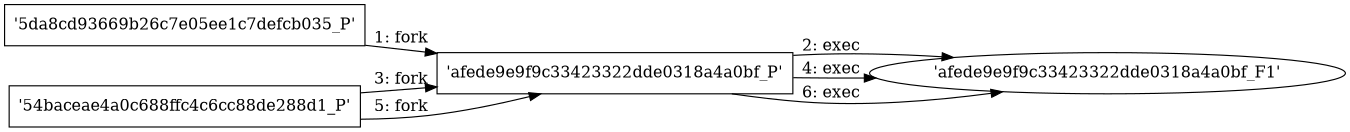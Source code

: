 digraph "D:\Learning\Paper\apt\基于CTI的攻击预警\Dataset\攻击图\ASGfromALLCTI\Learn how malware operates so you can defend yourself against it.dot" {
rankdir="LR"
size="9"
fixedsize="false"
splines="true"
nodesep=0.3
ranksep=0
fontsize=10
overlap="scalexy"
engine= "neato"
	"'5da8cd93669b26c7e05ee1c7defcb035_P'" [node_type=Process shape=box]
	"'afede9e9f9c33423322dde0318a4a0bf_P'" [node_type=Process shape=box]
	"'5da8cd93669b26c7e05ee1c7defcb035_P'" -> "'afede9e9f9c33423322dde0318a4a0bf_P'" [label="1: fork"]
	"'afede9e9f9c33423322dde0318a4a0bf_P'" [node_type=Process shape=box]
	"'afede9e9f9c33423322dde0318a4a0bf_F1'" [node_type=File shape=ellipse]
	"'afede9e9f9c33423322dde0318a4a0bf_P'" -> "'afede9e9f9c33423322dde0318a4a0bf_F1'" [label="2: exec"]
	"'54baceae4a0c688ffc4c6cc88de288d1_P'" [node_type=Process shape=box]
	"'afede9e9f9c33423322dde0318a4a0bf_P'" [node_type=Process shape=box]
	"'54baceae4a0c688ffc4c6cc88de288d1_P'" -> "'afede9e9f9c33423322dde0318a4a0bf_P'" [label="3: fork"]
	"'afede9e9f9c33423322dde0318a4a0bf_P'" [node_type=Process shape=box]
	"'afede9e9f9c33423322dde0318a4a0bf_F1'" [node_type=File shape=ellipse]
	"'afede9e9f9c33423322dde0318a4a0bf_P'" -> "'afede9e9f9c33423322dde0318a4a0bf_F1'" [label="4: exec"]
	"'54baceae4a0c688ffc4c6cc88de288d1_P'" [node_type=Process shape=box]
	"'afede9e9f9c33423322dde0318a4a0bf_P'" [node_type=Process shape=box]
	"'54baceae4a0c688ffc4c6cc88de288d1_P'" -> "'afede9e9f9c33423322dde0318a4a0bf_P'" [label="5: fork"]
	"'afede9e9f9c33423322dde0318a4a0bf_P'" [node_type=Process shape=box]
	"'afede9e9f9c33423322dde0318a4a0bf_F1'" [node_type=File shape=ellipse]
	"'afede9e9f9c33423322dde0318a4a0bf_P'" -> "'afede9e9f9c33423322dde0318a4a0bf_F1'" [label="6: exec"]
}
